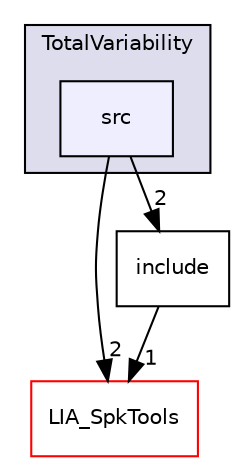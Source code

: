 digraph "LIA_SpkDet/TotalVariability/src" {
  compound=true
  node [ fontsize="10", fontname="Helvetica"];
  edge [ labelfontsize="10", labelfontname="Helvetica"];
  subgraph clusterdir_3450f6e6aec88f526abf5a218770653c {
    graph [ bgcolor="#ddddee", pencolor="black", label="TotalVariability" fontname="Helvetica", fontsize="10", URL="dir_3450f6e6aec88f526abf5a218770653c.html"]
  dir_6d0f1ebca78a506462f5816ce854a9f9 [shape=box, label="src", style="filled", fillcolor="#eeeeff", pencolor="black", URL="dir_6d0f1ebca78a506462f5816ce854a9f9.html"];
  }
  dir_7b9f40c7474acebf25e66f966c5b9c6a [shape=box label="LIA_SpkTools" fillcolor="white" style="filled" color="red" URL="dir_7b9f40c7474acebf25e66f966c5b9c6a.html"];
  dir_791f8e9d78fafea29f3d6bc3f4b845e3 [shape=box label="include" URL="dir_791f8e9d78fafea29f3d6bc3f4b845e3.html"];
  dir_791f8e9d78fafea29f3d6bc3f4b845e3->dir_7b9f40c7474acebf25e66f966c5b9c6a [headlabel="1", labeldistance=1.5 headhref="dir_000089_000110.html"];
  dir_6d0f1ebca78a506462f5816ce854a9f9->dir_7b9f40c7474acebf25e66f966c5b9c6a [headlabel="2", labeldistance=1.5 headhref="dir_000090_000110.html"];
  dir_6d0f1ebca78a506462f5816ce854a9f9->dir_791f8e9d78fafea29f3d6bc3f4b845e3 [headlabel="2", labeldistance=1.5 headhref="dir_000090_000089.html"];
}
